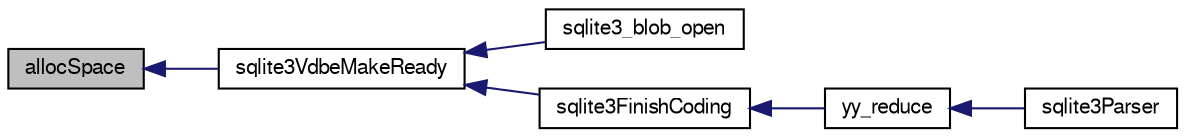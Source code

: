 digraph "allocSpace"
{
  edge [fontname="FreeSans",fontsize="10",labelfontname="FreeSans",labelfontsize="10"];
  node [fontname="FreeSans",fontsize="10",shape=record];
  rankdir="LR";
  Node7280 [label="allocSpace",height=0.2,width=0.4,color="black", fillcolor="grey75", style="filled", fontcolor="black"];
  Node7280 -> Node7281 [dir="back",color="midnightblue",fontsize="10",style="solid",fontname="FreeSans"];
  Node7281 [label="sqlite3VdbeMakeReady",height=0.2,width=0.4,color="black", fillcolor="white", style="filled",URL="$sqlite3_8c.html#a04b3e310d0717c70e36c56429eda8368"];
  Node7281 -> Node7282 [dir="back",color="midnightblue",fontsize="10",style="solid",fontname="FreeSans"];
  Node7282 [label="sqlite3_blob_open",height=0.2,width=0.4,color="black", fillcolor="white", style="filled",URL="$sqlite3_8h.html#adb8ad839a5bdd62a43785132bc7dd518"];
  Node7281 -> Node7283 [dir="back",color="midnightblue",fontsize="10",style="solid",fontname="FreeSans"];
  Node7283 [label="sqlite3FinishCoding",height=0.2,width=0.4,color="black", fillcolor="white", style="filled",URL="$sqlite3_8c.html#a651bc5b446c276c092705856d995b278"];
  Node7283 -> Node7284 [dir="back",color="midnightblue",fontsize="10",style="solid",fontname="FreeSans"];
  Node7284 [label="yy_reduce",height=0.2,width=0.4,color="black", fillcolor="white", style="filled",URL="$sqlite3_8c.html#a7c419a9b25711c666a9a2449ef377f14"];
  Node7284 -> Node7285 [dir="back",color="midnightblue",fontsize="10",style="solid",fontname="FreeSans"];
  Node7285 [label="sqlite3Parser",height=0.2,width=0.4,color="black", fillcolor="white", style="filled",URL="$sqlite3_8c.html#a0327d71a5fabe0b6a343d78a2602e72a"];
}
